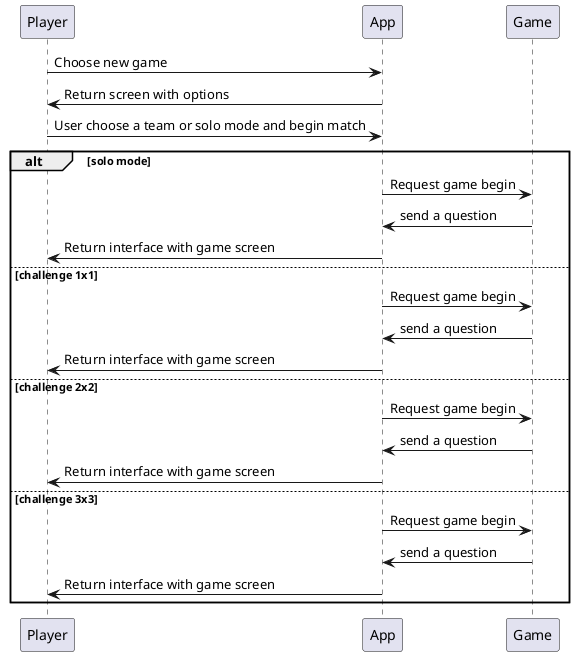 @startuml NFD_Game

Player -> App : Choose new game
Player <- App : Return screen with options
Player -> App : User choose a team or solo mode and begin match

alt solo mode
    App -> Game : Request game begin
    App <- Game : send a question
    Player <- App : Return interface with game screen

else challenge 1x1
    App -> Game : Request game begin
    App <- Game : send a question
    Player <- App : Return interface with game screen
    
else challenge 2x2
    App -> Game : Request game begin
    App <- Game : send a question
    Player <- App : Return interface with game screen
    
else challenge 3x3
    App -> Game : Request game begin
    App <- Game : send a question
    Player <- App : Return interface with game screen
  

end

@enduml